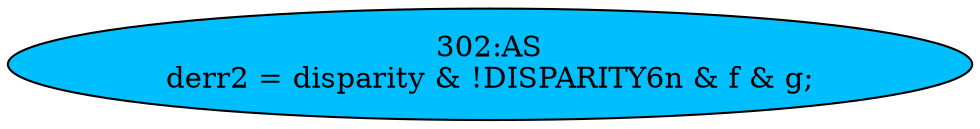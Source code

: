 strict digraph "" {
	node [label="\N"];
	"302:AS"	 [ast="<pyverilog.vparser.ast.Assign object at 0x7f14ceeea090>",
		def_var="['derr2']",
		fillcolor=deepskyblue,
		label="302:AS
derr2 = disparity & !DISPARITY6n & f & g;",
		statements="[]",
		style=filled,
		typ=Assign,
		use_var="['disparity', 'DISPARITY6n', 'f', 'g']"];
}
